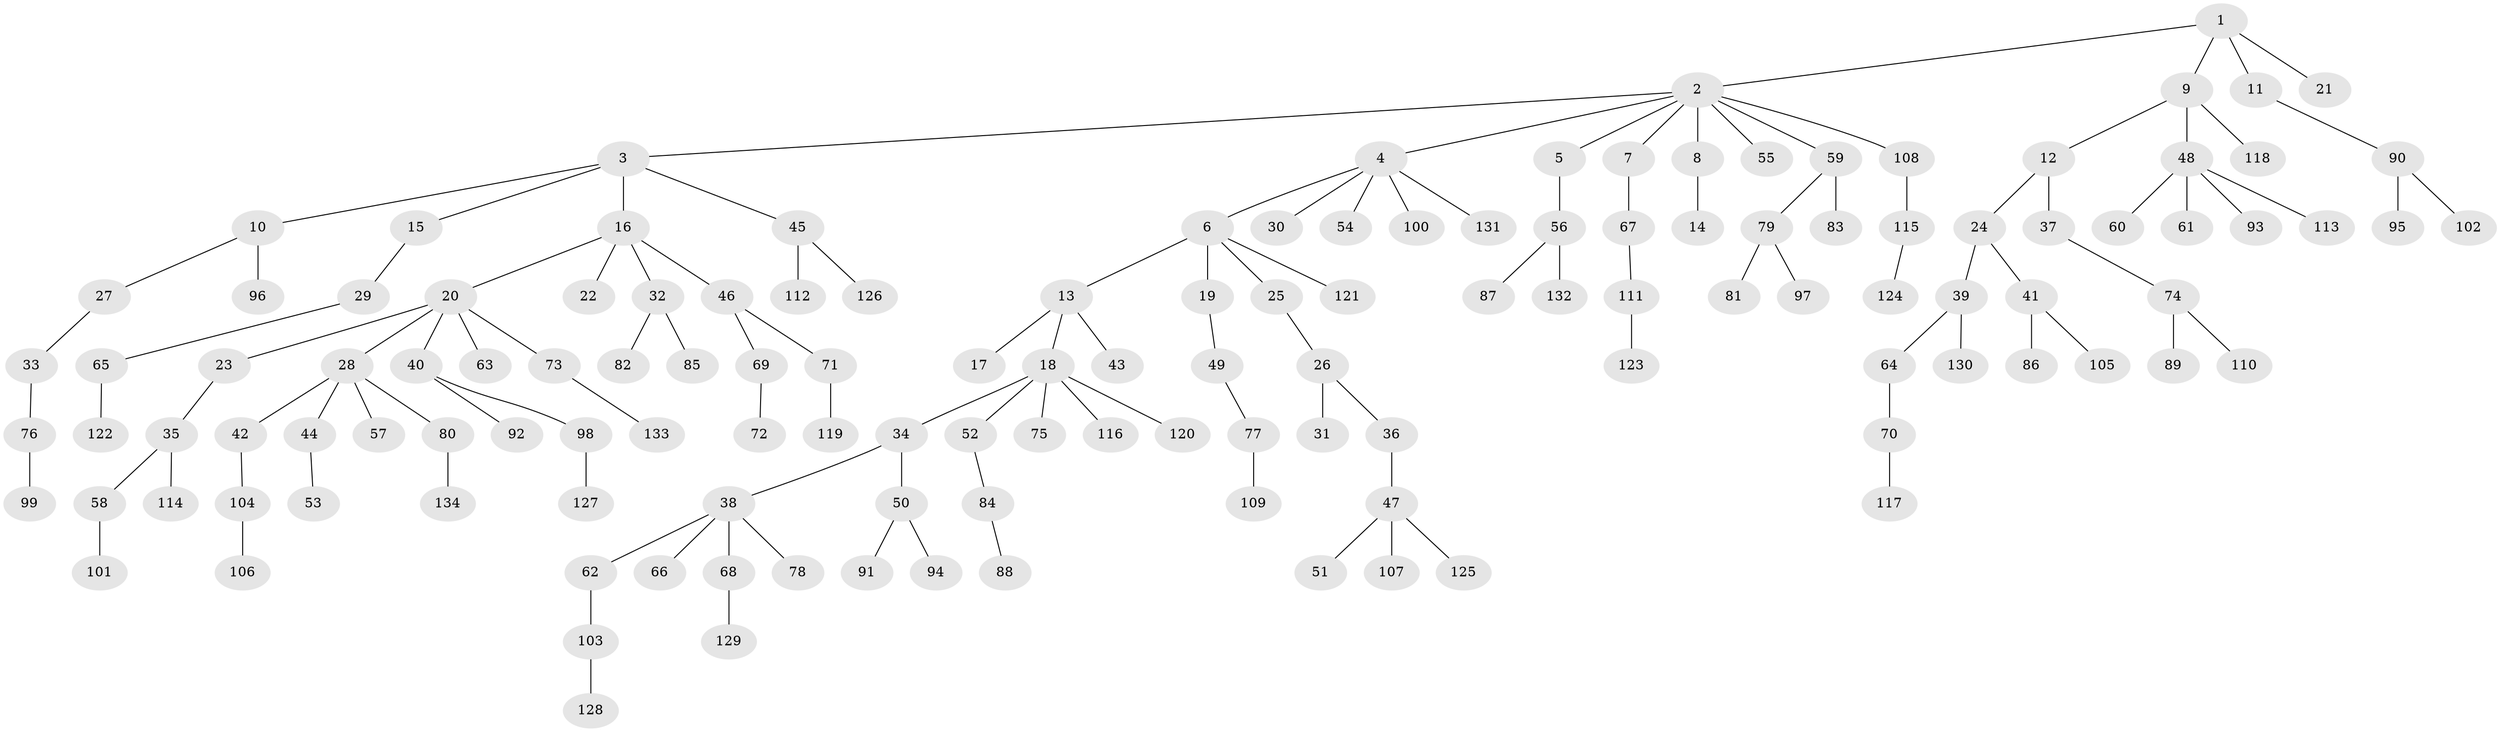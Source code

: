 // Generated by graph-tools (version 1.1) at 2025/26/03/09/25 03:26:30]
// undirected, 134 vertices, 133 edges
graph export_dot {
graph [start="1"]
  node [color=gray90,style=filled];
  1;
  2;
  3;
  4;
  5;
  6;
  7;
  8;
  9;
  10;
  11;
  12;
  13;
  14;
  15;
  16;
  17;
  18;
  19;
  20;
  21;
  22;
  23;
  24;
  25;
  26;
  27;
  28;
  29;
  30;
  31;
  32;
  33;
  34;
  35;
  36;
  37;
  38;
  39;
  40;
  41;
  42;
  43;
  44;
  45;
  46;
  47;
  48;
  49;
  50;
  51;
  52;
  53;
  54;
  55;
  56;
  57;
  58;
  59;
  60;
  61;
  62;
  63;
  64;
  65;
  66;
  67;
  68;
  69;
  70;
  71;
  72;
  73;
  74;
  75;
  76;
  77;
  78;
  79;
  80;
  81;
  82;
  83;
  84;
  85;
  86;
  87;
  88;
  89;
  90;
  91;
  92;
  93;
  94;
  95;
  96;
  97;
  98;
  99;
  100;
  101;
  102;
  103;
  104;
  105;
  106;
  107;
  108;
  109;
  110;
  111;
  112;
  113;
  114;
  115;
  116;
  117;
  118;
  119;
  120;
  121;
  122;
  123;
  124;
  125;
  126;
  127;
  128;
  129;
  130;
  131;
  132;
  133;
  134;
  1 -- 2;
  1 -- 9;
  1 -- 11;
  1 -- 21;
  2 -- 3;
  2 -- 4;
  2 -- 5;
  2 -- 7;
  2 -- 8;
  2 -- 55;
  2 -- 59;
  2 -- 108;
  3 -- 10;
  3 -- 15;
  3 -- 16;
  3 -- 45;
  4 -- 6;
  4 -- 30;
  4 -- 54;
  4 -- 100;
  4 -- 131;
  5 -- 56;
  6 -- 13;
  6 -- 19;
  6 -- 25;
  6 -- 121;
  7 -- 67;
  8 -- 14;
  9 -- 12;
  9 -- 48;
  9 -- 118;
  10 -- 27;
  10 -- 96;
  11 -- 90;
  12 -- 24;
  12 -- 37;
  13 -- 17;
  13 -- 18;
  13 -- 43;
  15 -- 29;
  16 -- 20;
  16 -- 22;
  16 -- 32;
  16 -- 46;
  18 -- 34;
  18 -- 52;
  18 -- 75;
  18 -- 116;
  18 -- 120;
  19 -- 49;
  20 -- 23;
  20 -- 28;
  20 -- 40;
  20 -- 63;
  20 -- 73;
  23 -- 35;
  24 -- 39;
  24 -- 41;
  25 -- 26;
  26 -- 31;
  26 -- 36;
  27 -- 33;
  28 -- 42;
  28 -- 44;
  28 -- 57;
  28 -- 80;
  29 -- 65;
  32 -- 82;
  32 -- 85;
  33 -- 76;
  34 -- 38;
  34 -- 50;
  35 -- 58;
  35 -- 114;
  36 -- 47;
  37 -- 74;
  38 -- 62;
  38 -- 66;
  38 -- 68;
  38 -- 78;
  39 -- 64;
  39 -- 130;
  40 -- 92;
  40 -- 98;
  41 -- 86;
  41 -- 105;
  42 -- 104;
  44 -- 53;
  45 -- 112;
  45 -- 126;
  46 -- 69;
  46 -- 71;
  47 -- 51;
  47 -- 107;
  47 -- 125;
  48 -- 60;
  48 -- 61;
  48 -- 93;
  48 -- 113;
  49 -- 77;
  50 -- 91;
  50 -- 94;
  52 -- 84;
  56 -- 87;
  56 -- 132;
  58 -- 101;
  59 -- 79;
  59 -- 83;
  62 -- 103;
  64 -- 70;
  65 -- 122;
  67 -- 111;
  68 -- 129;
  69 -- 72;
  70 -- 117;
  71 -- 119;
  73 -- 133;
  74 -- 89;
  74 -- 110;
  76 -- 99;
  77 -- 109;
  79 -- 81;
  79 -- 97;
  80 -- 134;
  84 -- 88;
  90 -- 95;
  90 -- 102;
  98 -- 127;
  103 -- 128;
  104 -- 106;
  108 -- 115;
  111 -- 123;
  115 -- 124;
}
